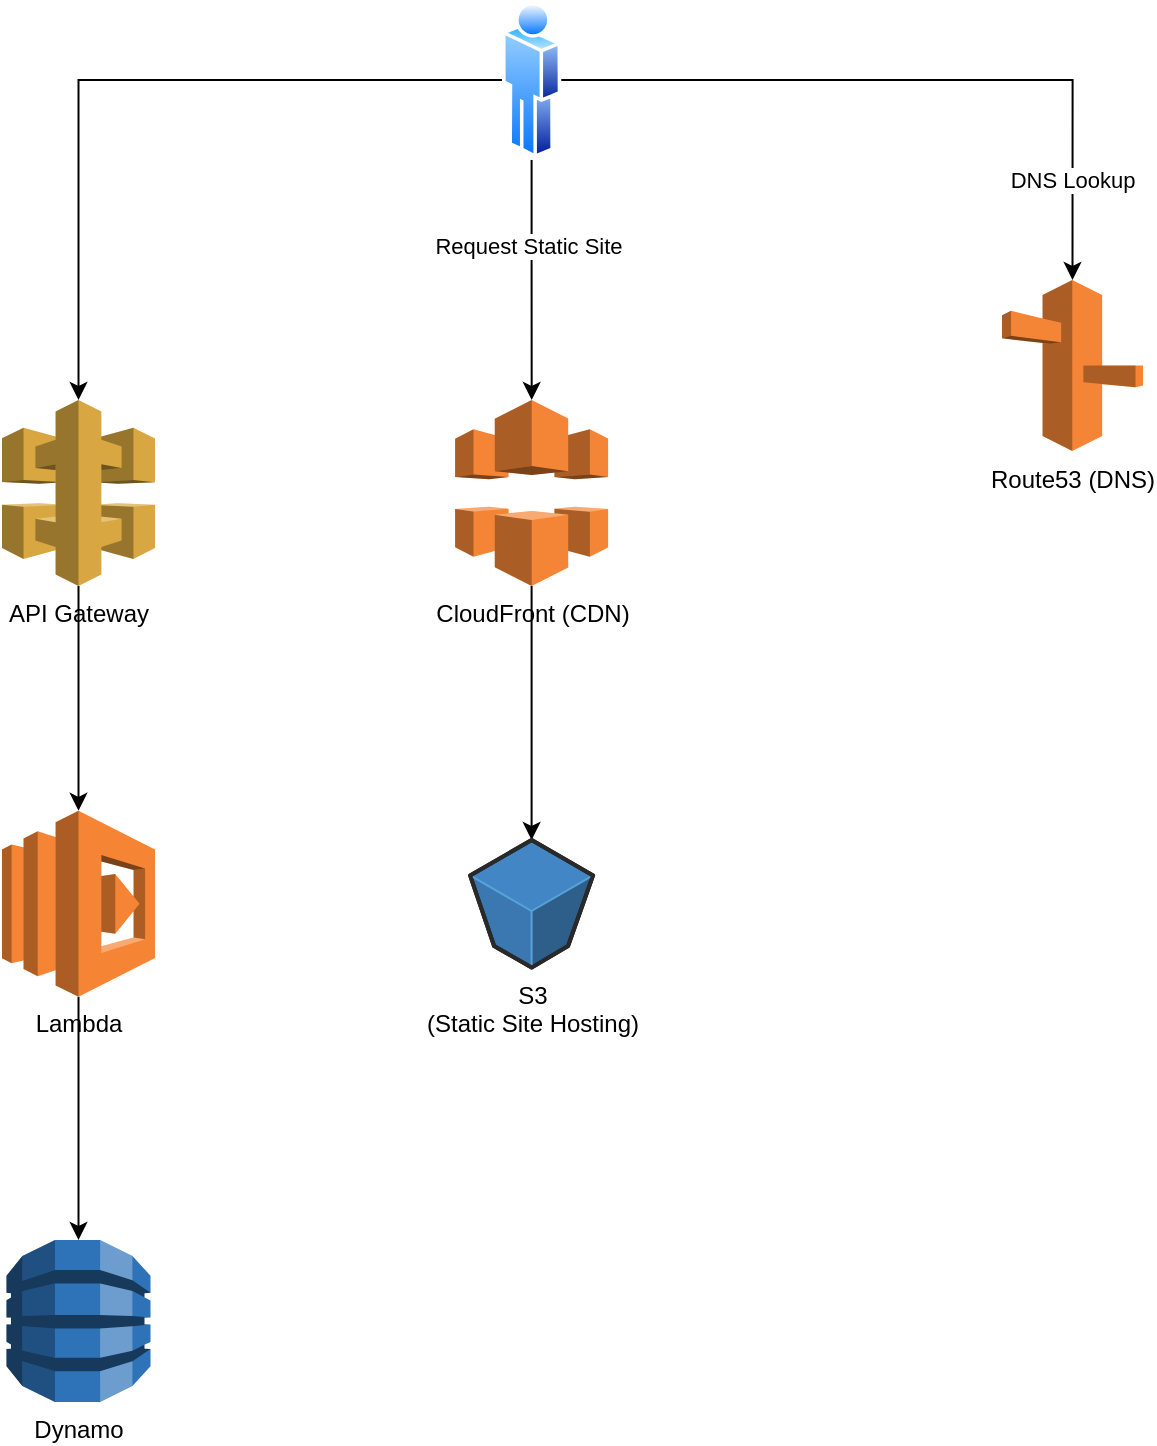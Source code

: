 <mxfile version="17.1.3" type="github">
  <diagram id="jA6te9g9JCaBvKjX4yq3" name="Page-1">
    <mxGraphModel dx="456" dy="789" grid="1" gridSize="10" guides="1" tooltips="1" connect="1" arrows="1" fold="1" page="1" pageScale="1" pageWidth="850" pageHeight="1100" math="0" shadow="0">
      <root>
        <mxCell id="0" />
        <mxCell id="1" parent="0" />
        <mxCell id="lWdm13OJTBX0NS7bSp8G-4" value="DNS Lookup" style="edgeStyle=orthogonalEdgeStyle;rounded=0;orthogonalLoop=1;jettySize=auto;html=1;entryX=0.5;entryY=0;entryDx=0;entryDy=0;entryPerimeter=0;" parent="1" source="lWdm13OJTBX0NS7bSp8G-2" target="lWdm13OJTBX0NS7bSp8G-3" edge="1">
          <mxGeometry x="0.719" relative="1" as="geometry">
            <mxPoint as="offset" />
          </mxGeometry>
        </mxCell>
        <mxCell id="lWdm13OJTBX0NS7bSp8G-7" style="edgeStyle=orthogonalEdgeStyle;rounded=0;orthogonalLoop=1;jettySize=auto;html=1;" parent="1" source="lWdm13OJTBX0NS7bSp8G-2" target="lWdm13OJTBX0NS7bSp8G-5" edge="1">
          <mxGeometry relative="1" as="geometry" />
        </mxCell>
        <mxCell id="lWdm13OJTBX0NS7bSp8G-16" value="Request Static Site" style="edgeLabel;html=1;align=center;verticalAlign=middle;resizable=0;points=[];" parent="lWdm13OJTBX0NS7bSp8G-7" vertex="1" connectable="0">
          <mxGeometry x="-0.284" y="-2" relative="1" as="geometry">
            <mxPoint as="offset" />
          </mxGeometry>
        </mxCell>
        <mxCell id="lWdm13OJTBX0NS7bSp8G-11" style="edgeStyle=orthogonalEdgeStyle;rounded=0;orthogonalLoop=1;jettySize=auto;html=1;" parent="1" source="lWdm13OJTBX0NS7bSp8G-2" target="lWdm13OJTBX0NS7bSp8G-10" edge="1">
          <mxGeometry relative="1" as="geometry" />
        </mxCell>
        <mxCell id="lWdm13OJTBX0NS7bSp8G-2" value="" style="aspect=fixed;perimeter=ellipsePerimeter;html=1;align=center;shadow=0;dashed=0;spacingTop=3;image;image=img/lib/active_directory/user.svg;" parent="1" vertex="1">
          <mxGeometry x="380" y="40" width="29.6" height="80" as="geometry" />
        </mxCell>
        <mxCell id="lWdm13OJTBX0NS7bSp8G-3" value="Route53 (DNS)" style="outlineConnect=0;dashed=0;verticalLabelPosition=bottom;verticalAlign=top;align=center;html=1;shape=mxgraph.aws3.route_53;fillColor=#F58536;gradientColor=none;" parent="1" vertex="1">
          <mxGeometry x="630" y="180" width="70.5" height="85.5" as="geometry" />
        </mxCell>
        <mxCell id="lWdm13OJTBX0NS7bSp8G-8" style="edgeStyle=orthogonalEdgeStyle;rounded=0;orthogonalLoop=1;jettySize=auto;html=1;" parent="1" source="lWdm13OJTBX0NS7bSp8G-5" target="lWdm13OJTBX0NS7bSp8G-6" edge="1">
          <mxGeometry relative="1" as="geometry" />
        </mxCell>
        <mxCell id="lWdm13OJTBX0NS7bSp8G-5" value="CloudFront (CDN)" style="outlineConnect=0;dashed=0;verticalLabelPosition=bottom;verticalAlign=top;align=center;html=1;shape=mxgraph.aws3.cloudfront;fillColor=#F58536;gradientColor=none;" parent="1" vertex="1">
          <mxGeometry x="356.55" y="240" width="76.5" height="93" as="geometry" />
        </mxCell>
        <mxCell id="lWdm13OJTBX0NS7bSp8G-6" value="S3&lt;br&gt;(Static Site Hosting)" style="verticalLabelPosition=bottom;html=1;verticalAlign=top;strokeWidth=1;align=center;outlineConnect=0;dashed=0;outlineConnect=0;shape=mxgraph.aws3d.s3Bucket;fillColor=#4286c5;strokeColor=#57A2D8;aspect=fixed;" parent="1" vertex="1">
          <mxGeometry x="364.05" y="460" width="61.5" height="63.8" as="geometry" />
        </mxCell>
        <mxCell id="lWdm13OJTBX0NS7bSp8G-14" style="edgeStyle=orthogonalEdgeStyle;rounded=0;orthogonalLoop=1;jettySize=auto;html=1;entryX=0.5;entryY=0;entryDx=0;entryDy=0;entryPerimeter=0;" parent="1" source="lWdm13OJTBX0NS7bSp8G-10" target="lWdm13OJTBX0NS7bSp8G-12" edge="1">
          <mxGeometry relative="1" as="geometry" />
        </mxCell>
        <mxCell id="lWdm13OJTBX0NS7bSp8G-10" value="API Gateway" style="outlineConnect=0;dashed=0;verticalLabelPosition=bottom;verticalAlign=top;align=center;html=1;shape=mxgraph.aws3.api_gateway;fillColor=#D9A741;gradientColor=none;" parent="1" vertex="1">
          <mxGeometry x="130" y="240" width="76.5" height="93" as="geometry" />
        </mxCell>
        <mxCell id="lWdm13OJTBX0NS7bSp8G-15" style="edgeStyle=orthogonalEdgeStyle;rounded=0;orthogonalLoop=1;jettySize=auto;html=1;entryX=0.5;entryY=0;entryDx=0;entryDy=0;entryPerimeter=0;" parent="1" source="lWdm13OJTBX0NS7bSp8G-12" target="lWdm13OJTBX0NS7bSp8G-13" edge="1">
          <mxGeometry relative="1" as="geometry" />
        </mxCell>
        <mxCell id="lWdm13OJTBX0NS7bSp8G-12" value="Lambda" style="outlineConnect=0;dashed=0;verticalLabelPosition=bottom;verticalAlign=top;align=center;html=1;shape=mxgraph.aws3.lambda;fillColor=#F58534;gradientColor=none;" parent="1" vertex="1">
          <mxGeometry x="130" y="445.4" width="76.5" height="93" as="geometry" />
        </mxCell>
        <mxCell id="lWdm13OJTBX0NS7bSp8G-13" value="Dynamo" style="outlineConnect=0;dashed=0;verticalLabelPosition=bottom;verticalAlign=top;align=center;html=1;shape=mxgraph.aws3.dynamo_db;fillColor=#2E73B8;gradientColor=none;" parent="1" vertex="1">
          <mxGeometry x="132.25" y="660" width="72" height="81" as="geometry" />
        </mxCell>
      </root>
    </mxGraphModel>
  </diagram>
</mxfile>
